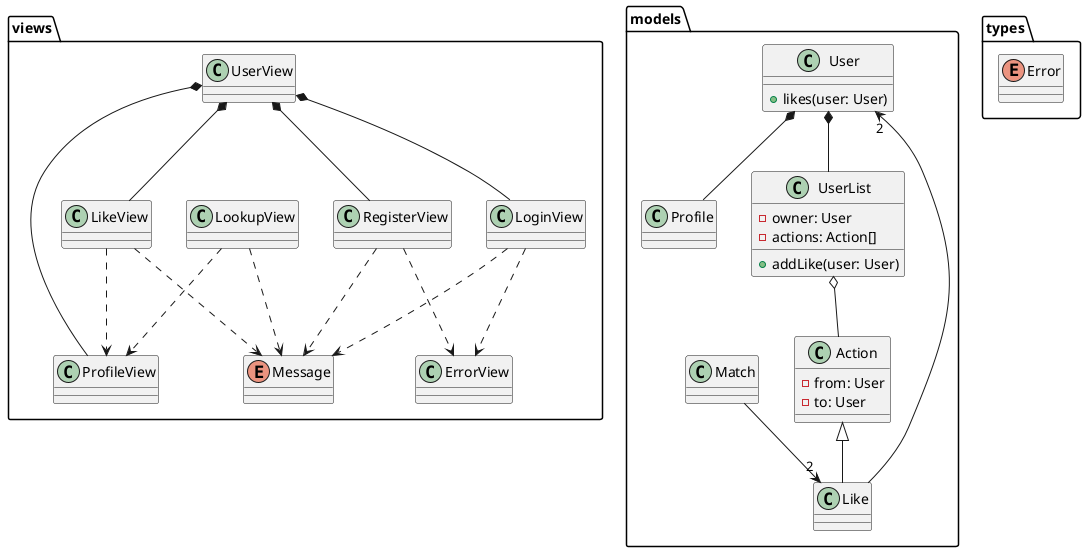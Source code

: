 @startuml

namespace views {
  class UserView {}
  class RegisterView {}
  class LoginView {}
  class ProfileView {}
  class ErrorView {}

  enum Message {}

  UserView *-- ProfileView
  UserView *-- LikeView
  UserView *-- RegisterView
  UserView *-- LoginView

  RegisterView ..> ErrorView
  RegisterView ..> Message

  LoginView ..> Message
  LoginView ..> ErrorView

  LookupView ..> ProfileView
  LookupView ..> Message

  LikeView ..> ProfileView
  LikeView ..> Message

}

' namespace controllers {
'   abstract Controller
'   class RegisterController {}
'   class LoginController {}
'   class LookupController {}
'   class LikeController {}
'   class MatchController {}

'   RegisterController -up-|> Controller
'   LoginController -up-|> Controller
'   LookupController -up-|> Controller
'   LikeController -up-|> Controller
'   LikeController *-- MatchController
' }

namespace models {
  class User {
    + likes(user: User)
  }
  class Profile {}
  class UserList {
    - owner: User
    - actions: Action[]
    + addLike(user: User)
  }
  class Action {
    - from: User
    - to: User
  }
  class Like extends Action {

  }
  ' class Dismiss {}
  class Match {}

  User *-- Profile
  User *-- UserList
  UserList o-- Action

  Like --> "2" User
  Match --> "2" Like

  ' User *-- Profile
  ' ActionList *-- User
  ' ActionList o-- "N" Action
  ' Like -up-|> Action
  ' Match o-- "2" User
  ' Match --> "2" Like


}

namespace types {
  enum Error {}
}
@enduml